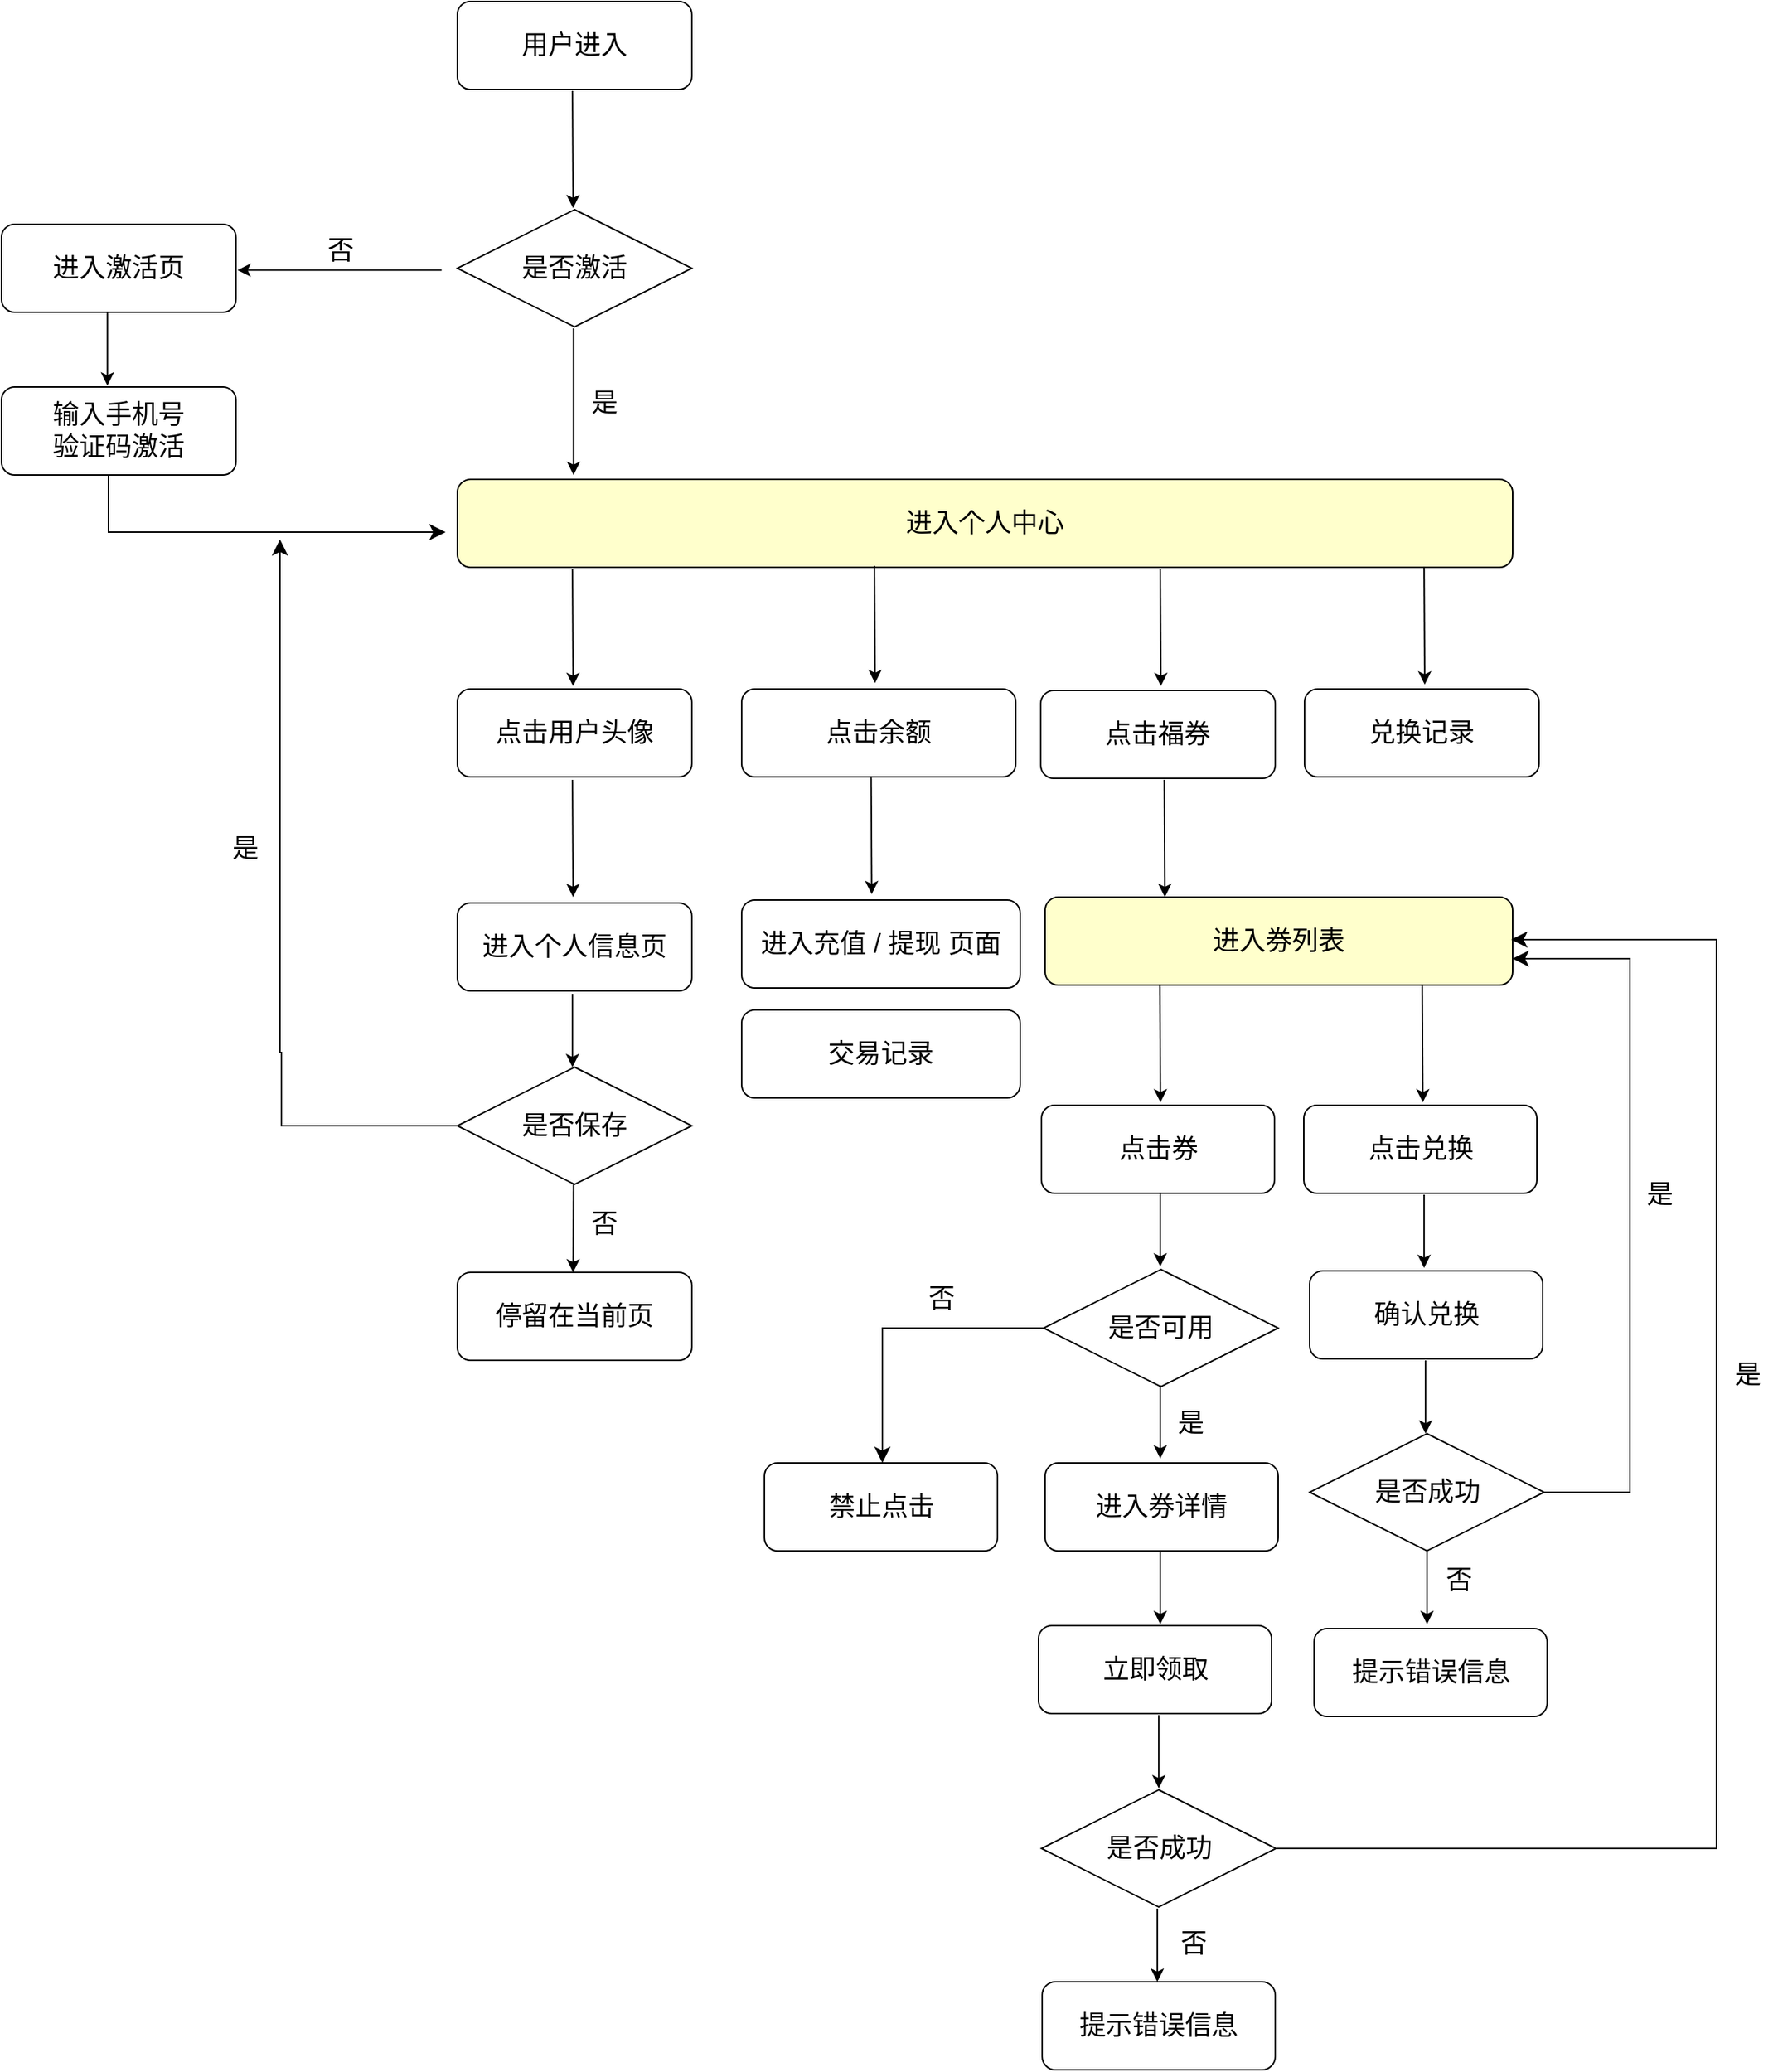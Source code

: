<mxfile version="21.2.9" type="github">
  <diagram name="第 1 页" id="RvbOkiFRiEU_Y_Q_C5jR">
    <mxGraphModel dx="3404" dy="2084" grid="1" gridSize="10" guides="1" tooltips="1" connect="1" arrows="1" fold="1" page="1" pageScale="1" pageWidth="827" pageHeight="1169" math="0" shadow="0">
      <root>
        <mxCell id="0" />
        <mxCell id="1" parent="0" />
        <mxCell id="TUClwBRdHytam8DGEJX_-2" value="&lt;font style=&quot;font-size: 18px;&quot;&gt;用户进入&lt;/font&gt;" style="rounded=1;whiteSpace=wrap;html=1;" vertex="1" parent="1">
          <mxGeometry x="-1200" y="-1117" width="160" height="60" as="geometry" />
        </mxCell>
        <mxCell id="TUClwBRdHytam8DGEJX_-6" value="&lt;font style=&quot;font-size: 18px;&quot;&gt;是否激活&lt;/font&gt;" style="rhombus;whiteSpace=wrap;html=1;" vertex="1" parent="1">
          <mxGeometry x="-1200" y="-975" width="160" height="80" as="geometry" />
        </mxCell>
        <mxCell id="TUClwBRdHytam8DGEJX_-8" value="" style="endArrow=classic;html=1;rounded=0;" edge="1" parent="1">
          <mxGeometry width="50" height="50" relative="1" as="geometry">
            <mxPoint x="-1120.71" y="-894" as="sourcePoint" />
            <mxPoint x="-1120.71" y="-794" as="targetPoint" />
          </mxGeometry>
        </mxCell>
        <mxCell id="TUClwBRdHytam8DGEJX_-10" value="&lt;font style=&quot;font-size: 18px;&quot;&gt;是&lt;/font&gt;" style="text;html=1;align=center;verticalAlign=middle;resizable=0;points=[];autosize=1;strokeColor=none;fillColor=none;" vertex="1" parent="1">
          <mxGeometry x="-1120" y="-863" width="40" height="40" as="geometry" />
        </mxCell>
        <mxCell id="TUClwBRdHytam8DGEJX_-11" value="" style="endArrow=classic;html=1;rounded=0;" edge="1" parent="1">
          <mxGeometry width="50" height="50" relative="1" as="geometry">
            <mxPoint x="-1210.71" y="-933.71" as="sourcePoint" />
            <mxPoint x="-1350" y="-933.71" as="targetPoint" />
          </mxGeometry>
        </mxCell>
        <mxCell id="TUClwBRdHytam8DGEJX_-13" value="&lt;font style=&quot;font-size: 18px;&quot;&gt;否&lt;/font&gt;" style="text;html=1;align=center;verticalAlign=middle;resizable=0;points=[];autosize=1;strokeColor=none;fillColor=none;" vertex="1" parent="1">
          <mxGeometry x="-1300" y="-967" width="40" height="40" as="geometry" />
        </mxCell>
        <mxCell id="TUClwBRdHytam8DGEJX_-14" value="&lt;font style=&quot;font-size: 18px;&quot;&gt;进入个人中心&lt;/font&gt;" style="rounded=1;whiteSpace=wrap;html=1;fillColor=#FFFFCC;" vertex="1" parent="1">
          <mxGeometry x="-1200" y="-791" width="720" height="60" as="geometry" />
        </mxCell>
        <mxCell id="TUClwBRdHytam8DGEJX_-15" value="&lt;font style=&quot;font-size: 18px;&quot;&gt;进入激活页&lt;/font&gt;" style="rounded=1;whiteSpace=wrap;html=1;" vertex="1" parent="1">
          <mxGeometry x="-1511" y="-965" width="160" height="60" as="geometry" />
        </mxCell>
        <mxCell id="TUClwBRdHytam8DGEJX_-17" value="" style="edgeStyle=segmentEdgeStyle;endArrow=classic;html=1;curved=0;rounded=0;endSize=8;startSize=8;" edge="1" parent="1">
          <mxGeometry width="50" height="50" relative="1" as="geometry">
            <mxPoint x="-1438" y="-796" as="sourcePoint" />
            <mxPoint x="-1208" y="-755" as="targetPoint" />
            <Array as="points">
              <mxPoint x="-1438" y="-755" />
            </Array>
          </mxGeometry>
        </mxCell>
        <mxCell id="TUClwBRdHytam8DGEJX_-18" value="&lt;font style=&quot;font-size: 18px;&quot;&gt;输入手机号&lt;br&gt;验证码激活&lt;br&gt;&lt;/font&gt;" style="rounded=1;whiteSpace=wrap;html=1;" vertex="1" parent="1">
          <mxGeometry x="-1511" y="-854" width="160" height="60" as="geometry" />
        </mxCell>
        <mxCell id="TUClwBRdHytam8DGEJX_-19" value="" style="endArrow=classic;html=1;rounded=0;" edge="1" parent="1">
          <mxGeometry width="50" height="50" relative="1" as="geometry">
            <mxPoint x="-1438.71" y="-905" as="sourcePoint" />
            <mxPoint x="-1438.71" y="-855" as="targetPoint" />
          </mxGeometry>
        </mxCell>
        <mxCell id="TUClwBRdHytam8DGEJX_-20" value="" style="endArrow=classic;html=1;rounded=0;" edge="1" parent="1">
          <mxGeometry width="50" height="50" relative="1" as="geometry">
            <mxPoint x="-1121.43" y="-730" as="sourcePoint" />
            <mxPoint x="-1121" y="-650" as="targetPoint" />
          </mxGeometry>
        </mxCell>
        <mxCell id="TUClwBRdHytam8DGEJX_-21" value="" style="endArrow=classic;html=1;rounded=0;" edge="1" parent="1">
          <mxGeometry width="50" height="50" relative="1" as="geometry">
            <mxPoint x="-1121.43" y="-1056" as="sourcePoint" />
            <mxPoint x="-1121" y="-976" as="targetPoint" />
          </mxGeometry>
        </mxCell>
        <mxCell id="TUClwBRdHytam8DGEJX_-22" value="&lt;font style=&quot;font-size: 18px;&quot;&gt;点击用户头像&lt;/font&gt;" style="rounded=1;whiteSpace=wrap;html=1;" vertex="1" parent="1">
          <mxGeometry x="-1200" y="-648" width="160" height="60" as="geometry" />
        </mxCell>
        <mxCell id="TUClwBRdHytam8DGEJX_-25" value="" style="endArrow=classic;html=1;rounded=0;" edge="1" parent="1">
          <mxGeometry width="50" height="50" relative="1" as="geometry">
            <mxPoint x="-1121.43" y="-586" as="sourcePoint" />
            <mxPoint x="-1121" y="-506" as="targetPoint" />
          </mxGeometry>
        </mxCell>
        <mxCell id="TUClwBRdHytam8DGEJX_-26" value="&lt;font style=&quot;font-size: 18px;&quot;&gt;进入个人信息页&lt;/font&gt;" style="rounded=1;whiteSpace=wrap;html=1;" vertex="1" parent="1">
          <mxGeometry x="-1200" y="-502" width="160" height="60" as="geometry" />
        </mxCell>
        <mxCell id="TUClwBRdHytam8DGEJX_-27" value="&lt;font style=&quot;font-size: 18px;&quot;&gt;是否保存&lt;/font&gt;" style="rhombus;whiteSpace=wrap;html=1;" vertex="1" parent="1">
          <mxGeometry x="-1200" y="-390" width="160" height="80" as="geometry" />
        </mxCell>
        <mxCell id="TUClwBRdHytam8DGEJX_-29" value="" style="endArrow=classic;html=1;rounded=0;" edge="1" parent="1">
          <mxGeometry width="50" height="50" relative="1" as="geometry">
            <mxPoint x="-1121.43" y="-440" as="sourcePoint" />
            <mxPoint x="-1121.43" y="-390" as="targetPoint" />
          </mxGeometry>
        </mxCell>
        <mxCell id="TUClwBRdHytam8DGEJX_-32" value="" style="edgeStyle=segmentEdgeStyle;endArrow=classic;html=1;curved=0;rounded=0;endSize=8;startSize=8;exitX=0;exitY=0.5;exitDx=0;exitDy=0;" edge="1" parent="1" source="TUClwBRdHytam8DGEJX_-27">
          <mxGeometry width="50" height="50" relative="1" as="geometry">
            <mxPoint x="-1220" y="-350" as="sourcePoint" />
            <mxPoint x="-1321" y="-750" as="targetPoint" />
            <Array as="points">
              <mxPoint x="-1320" y="-350" />
              <mxPoint x="-1320" y="-400" />
            </Array>
          </mxGeometry>
        </mxCell>
        <mxCell id="TUClwBRdHytam8DGEJX_-33" value="&lt;font style=&quot;font-size: 18px;&quot;&gt;是&lt;/font&gt;" style="text;html=1;align=center;verticalAlign=middle;resizable=0;points=[];autosize=1;strokeColor=none;fillColor=none;" vertex="1" parent="1">
          <mxGeometry x="-1365" y="-559" width="40" height="40" as="geometry" />
        </mxCell>
        <mxCell id="TUClwBRdHytam8DGEJX_-36" value="" style="endArrow=classic;html=1;rounded=0;" edge="1" parent="1">
          <mxGeometry width="50" height="50" relative="1" as="geometry">
            <mxPoint x="-1120.71" y="-310" as="sourcePoint" />
            <mxPoint x="-1121" y="-250" as="targetPoint" />
          </mxGeometry>
        </mxCell>
        <mxCell id="TUClwBRdHytam8DGEJX_-37" value="&lt;font style=&quot;font-size: 18px;&quot;&gt;否&lt;/font&gt;" style="text;html=1;align=center;verticalAlign=middle;resizable=0;points=[];autosize=1;strokeColor=none;fillColor=none;" vertex="1" parent="1">
          <mxGeometry x="-1120" y="-303" width="40" height="40" as="geometry" />
        </mxCell>
        <mxCell id="TUClwBRdHytam8DGEJX_-38" value="&lt;font style=&quot;font-size: 18px;&quot;&gt;停留在当前页&lt;/font&gt;" style="rounded=1;whiteSpace=wrap;html=1;" vertex="1" parent="1">
          <mxGeometry x="-1200" y="-250" width="160" height="60" as="geometry" />
        </mxCell>
        <mxCell id="TUClwBRdHytam8DGEJX_-39" value="" style="endArrow=classic;html=1;rounded=0;" edge="1" parent="1">
          <mxGeometry width="50" height="50" relative="1" as="geometry">
            <mxPoint x="-915.43" y="-732" as="sourcePoint" />
            <mxPoint x="-915" y="-652" as="targetPoint" />
          </mxGeometry>
        </mxCell>
        <mxCell id="TUClwBRdHytam8DGEJX_-40" value="&lt;font style=&quot;font-size: 18px;&quot;&gt;点击余额&lt;/font&gt;" style="rounded=1;whiteSpace=wrap;html=1;" vertex="1" parent="1">
          <mxGeometry x="-1006" y="-648" width="187" height="60" as="geometry" />
        </mxCell>
        <mxCell id="TUClwBRdHytam8DGEJX_-41" value="&lt;font style=&quot;font-size: 18px;&quot;&gt;点击福券&lt;/font&gt;" style="rounded=1;whiteSpace=wrap;html=1;" vertex="1" parent="1">
          <mxGeometry x="-802" y="-647" width="160" height="60" as="geometry" />
        </mxCell>
        <mxCell id="TUClwBRdHytam8DGEJX_-42" value="" style="endArrow=classic;html=1;rounded=0;" edge="1" parent="1">
          <mxGeometry width="50" height="50" relative="1" as="geometry">
            <mxPoint x="-720.43" y="-730" as="sourcePoint" />
            <mxPoint x="-720" y="-650" as="targetPoint" />
          </mxGeometry>
        </mxCell>
        <mxCell id="TUClwBRdHytam8DGEJX_-43" value="" style="endArrow=classic;html=1;rounded=0;" edge="1" parent="1">
          <mxGeometry width="50" height="50" relative="1" as="geometry">
            <mxPoint x="-917.71" y="-588" as="sourcePoint" />
            <mxPoint x="-917.28" y="-508" as="targetPoint" />
          </mxGeometry>
        </mxCell>
        <mxCell id="TUClwBRdHytam8DGEJX_-44" value="&lt;font style=&quot;font-size: 18px;&quot;&gt;进入充值 / 提现 页面&lt;/font&gt;" style="rounded=1;whiteSpace=wrap;html=1;" vertex="1" parent="1">
          <mxGeometry x="-1006" y="-504" width="190" height="60" as="geometry" />
        </mxCell>
        <mxCell id="TUClwBRdHytam8DGEJX_-46" value="&lt;font style=&quot;font-size: 18px;&quot;&gt;交易记录&lt;/font&gt;" style="rounded=1;whiteSpace=wrap;html=1;" vertex="1" parent="1">
          <mxGeometry x="-1006" y="-429" width="190" height="60" as="geometry" />
        </mxCell>
        <mxCell id="TUClwBRdHytam8DGEJX_-47" value="" style="endArrow=classic;html=1;rounded=0;" edge="1" parent="1">
          <mxGeometry width="50" height="50" relative="1" as="geometry">
            <mxPoint x="-717.71" y="-586" as="sourcePoint" />
            <mxPoint x="-717.28" y="-506" as="targetPoint" />
          </mxGeometry>
        </mxCell>
        <mxCell id="TUClwBRdHytam8DGEJX_-48" value="&lt;font style=&quot;font-size: 18px;&quot;&gt;进入券列表&lt;/font&gt;" style="rounded=1;whiteSpace=wrap;html=1;fillColor=#FFFFCC;" vertex="1" parent="1">
          <mxGeometry x="-799" y="-506" width="319" height="60" as="geometry" />
        </mxCell>
        <mxCell id="TUClwBRdHytam8DGEJX_-49" value="" style="endArrow=classic;html=1;rounded=0;" edge="1" parent="1">
          <mxGeometry width="50" height="50" relative="1" as="geometry">
            <mxPoint x="-720.71" y="-446" as="sourcePoint" />
            <mxPoint x="-720.28" y="-366" as="targetPoint" />
          </mxGeometry>
        </mxCell>
        <mxCell id="TUClwBRdHytam8DGEJX_-50" value="&lt;font style=&quot;font-size: 18px;&quot;&gt;点击券&lt;/font&gt;" style="rounded=1;whiteSpace=wrap;html=1;" vertex="1" parent="1">
          <mxGeometry x="-801.5" y="-364" width="159" height="60" as="geometry" />
        </mxCell>
        <mxCell id="TUClwBRdHytam8DGEJX_-51" value="&lt;font style=&quot;font-size: 18px;&quot;&gt;是否可用&lt;/font&gt;" style="rhombus;whiteSpace=wrap;html=1;" vertex="1" parent="1">
          <mxGeometry x="-800" y="-252" width="160" height="80" as="geometry" />
        </mxCell>
        <mxCell id="TUClwBRdHytam8DGEJX_-52" value="" style="endArrow=classic;html=1;rounded=0;" edge="1" parent="1">
          <mxGeometry width="50" height="50" relative="1" as="geometry">
            <mxPoint x="-720.43" y="-304" as="sourcePoint" />
            <mxPoint x="-720.43" y="-254" as="targetPoint" />
          </mxGeometry>
        </mxCell>
        <mxCell id="TUClwBRdHytam8DGEJX_-53" value="" style="endArrow=classic;html=1;rounded=0;" edge="1" parent="1">
          <mxGeometry width="50" height="50" relative="1" as="geometry">
            <mxPoint x="-720.43" y="-173" as="sourcePoint" />
            <mxPoint x="-720.43" y="-123" as="targetPoint" />
          </mxGeometry>
        </mxCell>
        <mxCell id="TUClwBRdHytam8DGEJX_-54" value="&lt;font style=&quot;font-size: 18px;&quot;&gt;是&lt;/font&gt;" style="text;html=1;align=center;verticalAlign=middle;resizable=0;points=[];autosize=1;strokeColor=none;fillColor=none;" vertex="1" parent="1">
          <mxGeometry x="-720" y="-167" width="40" height="40" as="geometry" />
        </mxCell>
        <mxCell id="TUClwBRdHytam8DGEJX_-55" value="&lt;font style=&quot;font-size: 18px;&quot;&gt;进入券详情&lt;br&gt;&lt;/font&gt;" style="rounded=1;whiteSpace=wrap;html=1;" vertex="1" parent="1">
          <mxGeometry x="-799" y="-120" width="159" height="60" as="geometry" />
        </mxCell>
        <mxCell id="TUClwBRdHytam8DGEJX_-56" value="" style="endArrow=classic;html=1;rounded=0;" edge="1" parent="1">
          <mxGeometry width="50" height="50" relative="1" as="geometry">
            <mxPoint x="-541.71" y="-446" as="sourcePoint" />
            <mxPoint x="-541.28" y="-366" as="targetPoint" />
          </mxGeometry>
        </mxCell>
        <mxCell id="TUClwBRdHytam8DGEJX_-57" value="&lt;font style=&quot;font-size: 18px;&quot;&gt;点击兑换&lt;/font&gt;" style="rounded=1;whiteSpace=wrap;html=1;" vertex="1" parent="1">
          <mxGeometry x="-622.5" y="-364" width="159" height="60" as="geometry" />
        </mxCell>
        <mxCell id="TUClwBRdHytam8DGEJX_-59" value="&lt;font style=&quot;font-size: 18px;&quot;&gt;否&lt;/font&gt;" style="text;html=1;align=center;verticalAlign=middle;resizable=0;points=[];autosize=1;strokeColor=none;fillColor=none;" vertex="1" parent="1">
          <mxGeometry x="-890" y="-252" width="40" height="40" as="geometry" />
        </mxCell>
        <mxCell id="TUClwBRdHytam8DGEJX_-60" value="&lt;font style=&quot;font-size: 18px;&quot;&gt;禁止点击&lt;/font&gt;" style="rounded=1;whiteSpace=wrap;html=1;" vertex="1" parent="1">
          <mxGeometry x="-990.5" y="-120" width="159" height="60" as="geometry" />
        </mxCell>
        <mxCell id="TUClwBRdHytam8DGEJX_-61" value="" style="edgeStyle=segmentEdgeStyle;endArrow=classic;html=1;curved=0;rounded=0;endSize=8;startSize=8;exitX=0;exitY=0.5;exitDx=0;exitDy=0;" edge="1" parent="1" source="TUClwBRdHytam8DGEJX_-51">
          <mxGeometry width="50" height="50" relative="1" as="geometry">
            <mxPoint x="-854" y="-140" as="sourcePoint" />
            <mxPoint x="-910" y="-120" as="targetPoint" />
            <Array as="points">
              <mxPoint x="-910" y="-212" />
            </Array>
          </mxGeometry>
        </mxCell>
        <mxCell id="TUClwBRdHytam8DGEJX_-63" value="" style="endArrow=classic;html=1;rounded=0;" edge="1" parent="1">
          <mxGeometry width="50" height="50" relative="1" as="geometry">
            <mxPoint x="-540.43" y="-303" as="sourcePoint" />
            <mxPoint x="-540.43" y="-253" as="targetPoint" />
          </mxGeometry>
        </mxCell>
        <mxCell id="TUClwBRdHytam8DGEJX_-64" value="&lt;font style=&quot;font-size: 18px;&quot;&gt;确认兑换&lt;/font&gt;" style="rounded=1;whiteSpace=wrap;html=1;" vertex="1" parent="1">
          <mxGeometry x="-618.5" y="-251" width="159" height="60" as="geometry" />
        </mxCell>
        <mxCell id="TUClwBRdHytam8DGEJX_-65" value="" style="endArrow=classic;html=1;rounded=0;" edge="1" parent="1">
          <mxGeometry width="50" height="50" relative="1" as="geometry">
            <mxPoint x="-539.43" y="-190" as="sourcePoint" />
            <mxPoint x="-539.43" y="-140" as="targetPoint" />
          </mxGeometry>
        </mxCell>
        <mxCell id="TUClwBRdHytam8DGEJX_-67" value="&lt;font style=&quot;font-size: 18px;&quot;&gt;是否成功&lt;/font&gt;" style="rhombus;whiteSpace=wrap;html=1;" vertex="1" parent="1">
          <mxGeometry x="-618.5" y="-140" width="160" height="80" as="geometry" />
        </mxCell>
        <mxCell id="TUClwBRdHytam8DGEJX_-68" value="" style="endArrow=classic;html=1;rounded=0;" edge="1" parent="1">
          <mxGeometry width="50" height="50" relative="1" as="geometry">
            <mxPoint x="-538.43" y="-60" as="sourcePoint" />
            <mxPoint x="-538.43" y="-10" as="targetPoint" />
          </mxGeometry>
        </mxCell>
        <mxCell id="TUClwBRdHytam8DGEJX_-69" value="&lt;font style=&quot;font-size: 18px;&quot;&gt;否&lt;/font&gt;" style="text;html=1;align=center;verticalAlign=middle;resizable=0;points=[];autosize=1;strokeColor=none;fillColor=none;" vertex="1" parent="1">
          <mxGeometry x="-537" y="-60" width="40" height="40" as="geometry" />
        </mxCell>
        <mxCell id="TUClwBRdHytam8DGEJX_-70" value="&lt;font style=&quot;font-size: 18px;&quot;&gt;提示错误信息&lt;/font&gt;" style="rounded=1;whiteSpace=wrap;html=1;" vertex="1" parent="1">
          <mxGeometry x="-615.5" y="-7" width="159" height="60" as="geometry" />
        </mxCell>
        <mxCell id="TUClwBRdHytam8DGEJX_-71" value="" style="edgeStyle=segmentEdgeStyle;endArrow=classic;html=1;curved=0;rounded=0;endSize=8;startSize=8;entryX=1;entryY=0.5;entryDx=0;entryDy=0;exitX=1;exitY=0.5;exitDx=0;exitDy=0;" edge="1" parent="1" source="TUClwBRdHytam8DGEJX_-67">
          <mxGeometry width="50" height="50" relative="1" as="geometry">
            <mxPoint x="-458.5" y="-88" as="sourcePoint" />
            <mxPoint x="-480" y="-464" as="targetPoint" />
            <Array as="points">
              <mxPoint x="-400" y="-100" />
              <mxPoint x="-400" y="-464" />
            </Array>
          </mxGeometry>
        </mxCell>
        <mxCell id="TUClwBRdHytam8DGEJX_-72" value="&lt;font style=&quot;font-size: 18px;&quot;&gt;是&lt;/font&gt;" style="text;html=1;align=center;verticalAlign=middle;resizable=0;points=[];autosize=1;strokeColor=none;fillColor=none;" vertex="1" parent="1">
          <mxGeometry x="-400" y="-323" width="40" height="40" as="geometry" />
        </mxCell>
        <mxCell id="TUClwBRdHytam8DGEJX_-75" value="" style="endArrow=classic;html=1;rounded=0;" edge="1" parent="1">
          <mxGeometry width="50" height="50" relative="1" as="geometry">
            <mxPoint x="-720.43" y="-60" as="sourcePoint" />
            <mxPoint x="-720.43" y="-10" as="targetPoint" />
          </mxGeometry>
        </mxCell>
        <mxCell id="TUClwBRdHytam8DGEJX_-76" value="&lt;span style=&quot;font-size: 18px;&quot;&gt;立即领取&lt;/span&gt;" style="rounded=1;whiteSpace=wrap;html=1;" vertex="1" parent="1">
          <mxGeometry x="-803.5" y="-9" width="159" height="60" as="geometry" />
        </mxCell>
        <mxCell id="TUClwBRdHytam8DGEJX_-77" value="&lt;font style=&quot;font-size: 18px;&quot;&gt;是否成功&lt;/font&gt;" style="rhombus;whiteSpace=wrap;html=1;" vertex="1" parent="1">
          <mxGeometry x="-801.5" y="103" width="160" height="80" as="geometry" />
        </mxCell>
        <mxCell id="TUClwBRdHytam8DGEJX_-78" value="" style="endArrow=classic;html=1;rounded=0;" edge="1" parent="1">
          <mxGeometry width="50" height="50" relative="1" as="geometry">
            <mxPoint x="-721.43" y="52" as="sourcePoint" />
            <mxPoint x="-721.43" y="102" as="targetPoint" />
          </mxGeometry>
        </mxCell>
        <mxCell id="TUClwBRdHytam8DGEJX_-79" value="&lt;font style=&quot;font-size: 18px;&quot;&gt;提示错误信息&lt;/font&gt;" style="rounded=1;whiteSpace=wrap;html=1;" vertex="1" parent="1">
          <mxGeometry x="-801" y="234" width="159" height="60" as="geometry" />
        </mxCell>
        <mxCell id="TUClwBRdHytam8DGEJX_-81" value="&lt;font style=&quot;font-size: 18px;&quot;&gt;否&lt;/font&gt;" style="text;html=1;align=center;verticalAlign=middle;resizable=0;points=[];autosize=1;strokeColor=none;fillColor=none;" vertex="1" parent="1">
          <mxGeometry x="-718" y="188" width="40" height="40" as="geometry" />
        </mxCell>
        <mxCell id="TUClwBRdHytam8DGEJX_-83" value="" style="edgeStyle=segmentEdgeStyle;endArrow=classic;html=1;curved=0;rounded=0;endSize=8;startSize=8;entryX=1;entryY=0.5;entryDx=0;entryDy=0;" edge="1" parent="1">
          <mxGeometry width="50" height="50" relative="1" as="geometry">
            <mxPoint x="-641" y="143" as="sourcePoint" />
            <mxPoint x="-481" y="-477.0" as="targetPoint" />
            <Array as="points">
              <mxPoint x="-341" y="143" />
              <mxPoint x="-341" y="-477" />
            </Array>
          </mxGeometry>
        </mxCell>
        <mxCell id="TUClwBRdHytam8DGEJX_-84" value="&lt;font style=&quot;font-size: 18px;&quot;&gt;是&lt;/font&gt;" style="text;html=1;align=center;verticalAlign=middle;resizable=0;points=[];autosize=1;strokeColor=none;fillColor=none;" vertex="1" parent="1">
          <mxGeometry x="-340" y="-200" width="40" height="40" as="geometry" />
        </mxCell>
        <mxCell id="TUClwBRdHytam8DGEJX_-85" value="" style="endArrow=classic;html=1;rounded=0;" edge="1" parent="1">
          <mxGeometry width="50" height="50" relative="1" as="geometry">
            <mxPoint x="-722.43" y="184" as="sourcePoint" />
            <mxPoint x="-722.43" y="234" as="targetPoint" />
          </mxGeometry>
        </mxCell>
        <mxCell id="TUClwBRdHytam8DGEJX_-87" value="&lt;span style=&quot;font-size: 18px;&quot;&gt;兑换记录&lt;/span&gt;" style="rounded=1;whiteSpace=wrap;html=1;" vertex="1" parent="1">
          <mxGeometry x="-622" y="-648" width="160" height="60" as="geometry" />
        </mxCell>
        <mxCell id="TUClwBRdHytam8DGEJX_-88" value="" style="endArrow=classic;html=1;rounded=0;" edge="1" parent="1">
          <mxGeometry width="50" height="50" relative="1" as="geometry">
            <mxPoint x="-540.43" y="-731" as="sourcePoint" />
            <mxPoint x="-540" y="-651" as="targetPoint" />
          </mxGeometry>
        </mxCell>
      </root>
    </mxGraphModel>
  </diagram>
</mxfile>
